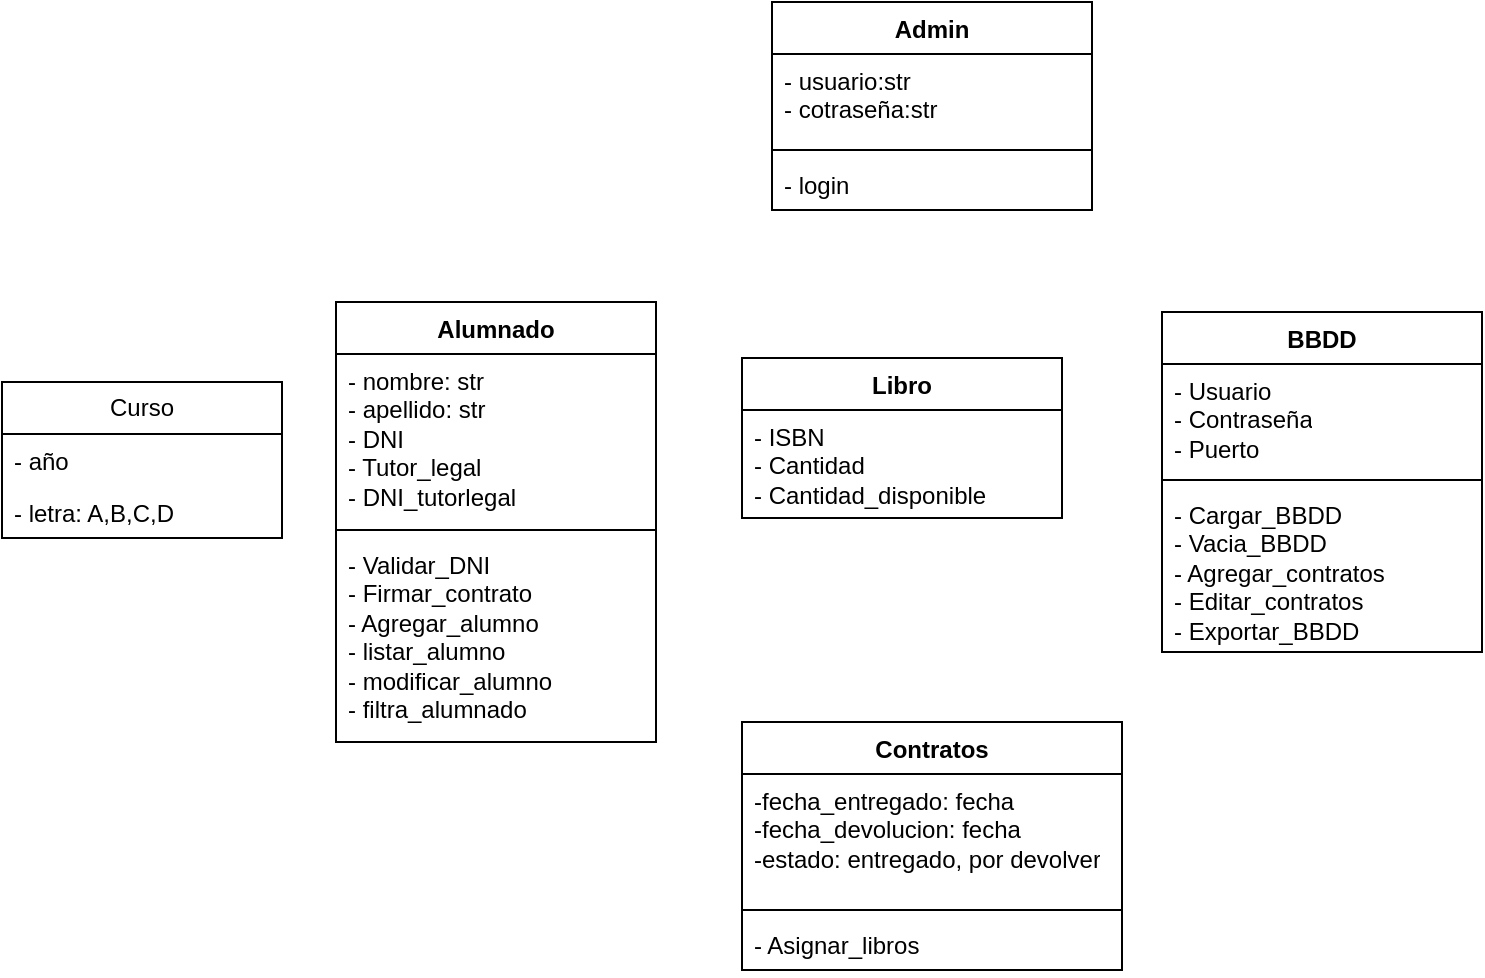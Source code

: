 <mxfile version="26.2.13">
  <diagram name="Page-1" id="...">
    <mxGraphModel dx="2110" dy="1791" grid="1" gridSize="10" guides="1" tooltips="1" connect="1" arrows="1" fold="1" page="1" pageScale="1" pageWidth="827" pageHeight="1169" math="0" shadow="0">
      <root>
        <mxCell id="0" />
        <mxCell id="1" parent="0" />
        <mxCell id="ilcwd0L0cdsoAwt7WevH-2" value="Admin" style="swimlane;fontStyle=1;align=center;verticalAlign=top;childLayout=stackLayout;horizontal=1;startSize=26;horizontalStack=0;resizeParent=1;resizeParentMax=0;resizeLast=0;collapsible=1;marginBottom=0;whiteSpace=wrap;html=1;" parent="1" vertex="1">
          <mxGeometry x="-435" y="-1160" width="160" height="104" as="geometry" />
        </mxCell>
        <mxCell id="ilcwd0L0cdsoAwt7WevH-3" value="- usuario:str&lt;div&gt;- cotraseña:str&lt;/div&gt;" style="text;strokeColor=none;fillColor=none;align=left;verticalAlign=top;spacingLeft=4;spacingRight=4;overflow=hidden;rotatable=0;points=[[0,0.5],[1,0.5]];portConstraint=eastwest;whiteSpace=wrap;html=1;" parent="ilcwd0L0cdsoAwt7WevH-2" vertex="1">
          <mxGeometry y="26" width="160" height="44" as="geometry" />
        </mxCell>
        <mxCell id="ilcwd0L0cdsoAwt7WevH-4" value="" style="line;strokeWidth=1;fillColor=none;align=left;verticalAlign=middle;spacingTop=-1;spacingLeft=3;spacingRight=3;rotatable=0;labelPosition=right;points=[];portConstraint=eastwest;strokeColor=inherit;" parent="ilcwd0L0cdsoAwt7WevH-2" vertex="1">
          <mxGeometry y="70" width="160" height="8" as="geometry" />
        </mxCell>
        <mxCell id="ilcwd0L0cdsoAwt7WevH-5" value="- login" style="text;strokeColor=none;fillColor=none;align=left;verticalAlign=top;spacingLeft=4;spacingRight=4;overflow=hidden;rotatable=0;points=[[0,0.5],[1,0.5]];portConstraint=eastwest;whiteSpace=wrap;html=1;" parent="ilcwd0L0cdsoAwt7WevH-2" vertex="1">
          <mxGeometry y="78" width="160" height="26" as="geometry" />
        </mxCell>
        <mxCell id="ilcwd0L0cdsoAwt7WevH-6" value="Alumnado" style="swimlane;fontStyle=1;align=center;verticalAlign=top;childLayout=stackLayout;horizontal=1;startSize=26;horizontalStack=0;resizeParent=1;resizeParentMax=0;resizeLast=0;collapsible=1;marginBottom=0;whiteSpace=wrap;html=1;" parent="1" vertex="1">
          <mxGeometry x="-653" y="-1010" width="160" height="220" as="geometry" />
        </mxCell>
        <mxCell id="ilcwd0L0cdsoAwt7WevH-7" value="- nombre: str&lt;div&gt;- apellido: str&lt;/div&gt;&lt;div&gt;- DNI&lt;/div&gt;&lt;div&gt;- Tutor_legal&lt;/div&gt;&lt;div&gt;- DNI_tutorlegal&lt;/div&gt;" style="text;strokeColor=none;fillColor=none;align=left;verticalAlign=top;spacingLeft=4;spacingRight=4;overflow=hidden;rotatable=0;points=[[0,0.5],[1,0.5]];portConstraint=eastwest;whiteSpace=wrap;html=1;" parent="ilcwd0L0cdsoAwt7WevH-6" vertex="1">
          <mxGeometry y="26" width="160" height="84" as="geometry" />
        </mxCell>
        <mxCell id="ilcwd0L0cdsoAwt7WevH-8" value="" style="line;strokeWidth=1;fillColor=none;align=left;verticalAlign=middle;spacingTop=-1;spacingLeft=3;spacingRight=3;rotatable=0;labelPosition=right;points=[];portConstraint=eastwest;strokeColor=inherit;" parent="ilcwd0L0cdsoAwt7WevH-6" vertex="1">
          <mxGeometry y="110" width="160" height="8" as="geometry" />
        </mxCell>
        <mxCell id="ilcwd0L0cdsoAwt7WevH-9" value="- Validar_DNI&lt;div&gt;- Firmar_contrato&lt;/div&gt;&lt;div&gt;- Agregar_alumno&lt;/div&gt;&lt;div&gt;- listar_alumno&lt;/div&gt;&lt;div&gt;- modificar_alumno&lt;/div&gt;&lt;div&gt;- filtra_alumnado&lt;/div&gt;" style="text;strokeColor=none;fillColor=none;align=left;verticalAlign=top;spacingLeft=4;spacingRight=4;overflow=hidden;rotatable=0;points=[[0,0.5],[1,0.5]];portConstraint=eastwest;whiteSpace=wrap;html=1;" parent="ilcwd0L0cdsoAwt7WevH-6" vertex="1">
          <mxGeometry y="118" width="160" height="102" as="geometry" />
        </mxCell>
        <mxCell id="ilcwd0L0cdsoAwt7WevH-10" value="Curso" style="swimlane;fontStyle=0;childLayout=stackLayout;horizontal=1;startSize=26;fillColor=none;horizontalStack=0;resizeParent=1;resizeParentMax=0;resizeLast=0;collapsible=1;marginBottom=0;whiteSpace=wrap;html=1;" parent="1" vertex="1">
          <mxGeometry x="-820" y="-970" width="140" height="78" as="geometry" />
        </mxCell>
        <mxCell id="ilcwd0L0cdsoAwt7WevH-11" value="- año" style="text;strokeColor=none;fillColor=none;align=left;verticalAlign=top;spacingLeft=4;spacingRight=4;overflow=hidden;rotatable=0;points=[[0,0.5],[1,0.5]];portConstraint=eastwest;whiteSpace=wrap;html=1;" parent="ilcwd0L0cdsoAwt7WevH-10" vertex="1">
          <mxGeometry y="26" width="140" height="26" as="geometry" />
        </mxCell>
        <mxCell id="ilcwd0L0cdsoAwt7WevH-12" value="- letra: A,B,C,D" style="text;strokeColor=none;fillColor=none;align=left;verticalAlign=top;spacingLeft=4;spacingRight=4;overflow=hidden;rotatable=0;points=[[0,0.5],[1,0.5]];portConstraint=eastwest;whiteSpace=wrap;html=1;" parent="ilcwd0L0cdsoAwt7WevH-10" vertex="1">
          <mxGeometry y="52" width="140" height="26" as="geometry" />
        </mxCell>
        <mxCell id="ilcwd0L0cdsoAwt7WevH-14" value="Contratos" style="swimlane;fontStyle=1;align=center;verticalAlign=top;childLayout=stackLayout;horizontal=1;startSize=26;horizontalStack=0;resizeParent=1;resizeParentMax=0;resizeLast=0;collapsible=1;marginBottom=0;whiteSpace=wrap;html=1;" parent="1" vertex="1">
          <mxGeometry x="-450" y="-800" width="190" height="124" as="geometry" />
        </mxCell>
        <mxCell id="ilcwd0L0cdsoAwt7WevH-15" value="-fecha_entregado: fecha&lt;div&gt;-fecha_devolucion: fecha&lt;/div&gt;&lt;div&gt;-estado: entregado, por devolver&lt;/div&gt;" style="text;strokeColor=none;fillColor=none;align=left;verticalAlign=top;spacingLeft=4;spacingRight=4;overflow=hidden;rotatable=0;points=[[0,0.5],[1,0.5]];portConstraint=eastwest;whiteSpace=wrap;html=1;" parent="ilcwd0L0cdsoAwt7WevH-14" vertex="1">
          <mxGeometry y="26" width="190" height="64" as="geometry" />
        </mxCell>
        <mxCell id="ilcwd0L0cdsoAwt7WevH-16" value="" style="line;strokeWidth=1;fillColor=none;align=left;verticalAlign=middle;spacingTop=-1;spacingLeft=3;spacingRight=3;rotatable=0;labelPosition=right;points=[];portConstraint=eastwest;strokeColor=inherit;" parent="ilcwd0L0cdsoAwt7WevH-14" vertex="1">
          <mxGeometry y="90" width="190" height="8" as="geometry" />
        </mxCell>
        <mxCell id="ilcwd0L0cdsoAwt7WevH-17" value="- Asignar_libros" style="text;strokeColor=none;fillColor=none;align=left;verticalAlign=top;spacingLeft=4;spacingRight=4;overflow=hidden;rotatable=0;points=[[0,0.5],[1,0.5]];portConstraint=eastwest;whiteSpace=wrap;html=1;" parent="ilcwd0L0cdsoAwt7WevH-14" vertex="1">
          <mxGeometry y="98" width="190" height="26" as="geometry" />
        </mxCell>
        <mxCell id="c4y8bCdbPIUaxlNkSTR0-1" value="BBDD" style="swimlane;fontStyle=1;align=center;verticalAlign=top;childLayout=stackLayout;horizontal=1;startSize=26;horizontalStack=0;resizeParent=1;resizeParentMax=0;resizeLast=0;collapsible=1;marginBottom=0;whiteSpace=wrap;html=1;" vertex="1" parent="1">
          <mxGeometry x="-240" y="-1005" width="160" height="170" as="geometry" />
        </mxCell>
        <mxCell id="c4y8bCdbPIUaxlNkSTR0-2" value="- Usuario&lt;div&gt;- Contraseña&lt;/div&gt;&lt;div&gt;- Puerto&amp;nbsp;&lt;/div&gt;" style="text;strokeColor=none;fillColor=none;align=left;verticalAlign=top;spacingLeft=4;spacingRight=4;overflow=hidden;rotatable=0;points=[[0,0.5],[1,0.5]];portConstraint=eastwest;whiteSpace=wrap;html=1;" vertex="1" parent="c4y8bCdbPIUaxlNkSTR0-1">
          <mxGeometry y="26" width="160" height="54" as="geometry" />
        </mxCell>
        <mxCell id="c4y8bCdbPIUaxlNkSTR0-3" value="" style="line;strokeWidth=1;fillColor=none;align=left;verticalAlign=middle;spacingTop=-1;spacingLeft=3;spacingRight=3;rotatable=0;labelPosition=right;points=[];portConstraint=eastwest;strokeColor=inherit;" vertex="1" parent="c4y8bCdbPIUaxlNkSTR0-1">
          <mxGeometry y="80" width="160" height="8" as="geometry" />
        </mxCell>
        <mxCell id="c4y8bCdbPIUaxlNkSTR0-4" value="- Cargar_BBDD&lt;div&gt;- Vacia_BBDD&lt;/div&gt;&lt;div&gt;- Agregar_contratos&lt;/div&gt;&lt;div&gt;- Editar_contratos&lt;/div&gt;&lt;div&gt;- Exportar_BBDD&lt;/div&gt;&lt;div&gt;&lt;br&gt;&lt;/div&gt;" style="text;strokeColor=none;fillColor=none;align=left;verticalAlign=top;spacingLeft=4;spacingRight=4;overflow=hidden;rotatable=0;points=[[0,0.5],[1,0.5]];portConstraint=eastwest;whiteSpace=wrap;html=1;" vertex="1" parent="c4y8bCdbPIUaxlNkSTR0-1">
          <mxGeometry y="88" width="160" height="82" as="geometry" />
        </mxCell>
        <mxCell id="c4y8bCdbPIUaxlNkSTR0-5" value="Libro" style="swimlane;fontStyle=1;align=center;verticalAlign=top;childLayout=stackLayout;horizontal=1;startSize=26;horizontalStack=0;resizeParent=1;resizeParentMax=0;resizeLast=0;collapsible=1;marginBottom=0;whiteSpace=wrap;html=1;" vertex="1" parent="1">
          <mxGeometry x="-450" y="-982" width="160" height="80" as="geometry" />
        </mxCell>
        <mxCell id="c4y8bCdbPIUaxlNkSTR0-6" value="- ISBN&lt;div&gt;- Cantidad&lt;/div&gt;&lt;div&gt;- Cantidad_disponible&lt;/div&gt;" style="text;strokeColor=none;fillColor=none;align=left;verticalAlign=top;spacingLeft=4;spacingRight=4;overflow=hidden;rotatable=0;points=[[0,0.5],[1,0.5]];portConstraint=eastwest;whiteSpace=wrap;html=1;" vertex="1" parent="c4y8bCdbPIUaxlNkSTR0-5">
          <mxGeometry y="26" width="160" height="54" as="geometry" />
        </mxCell>
      </root>
    </mxGraphModel>
  </diagram>
</mxfile>
